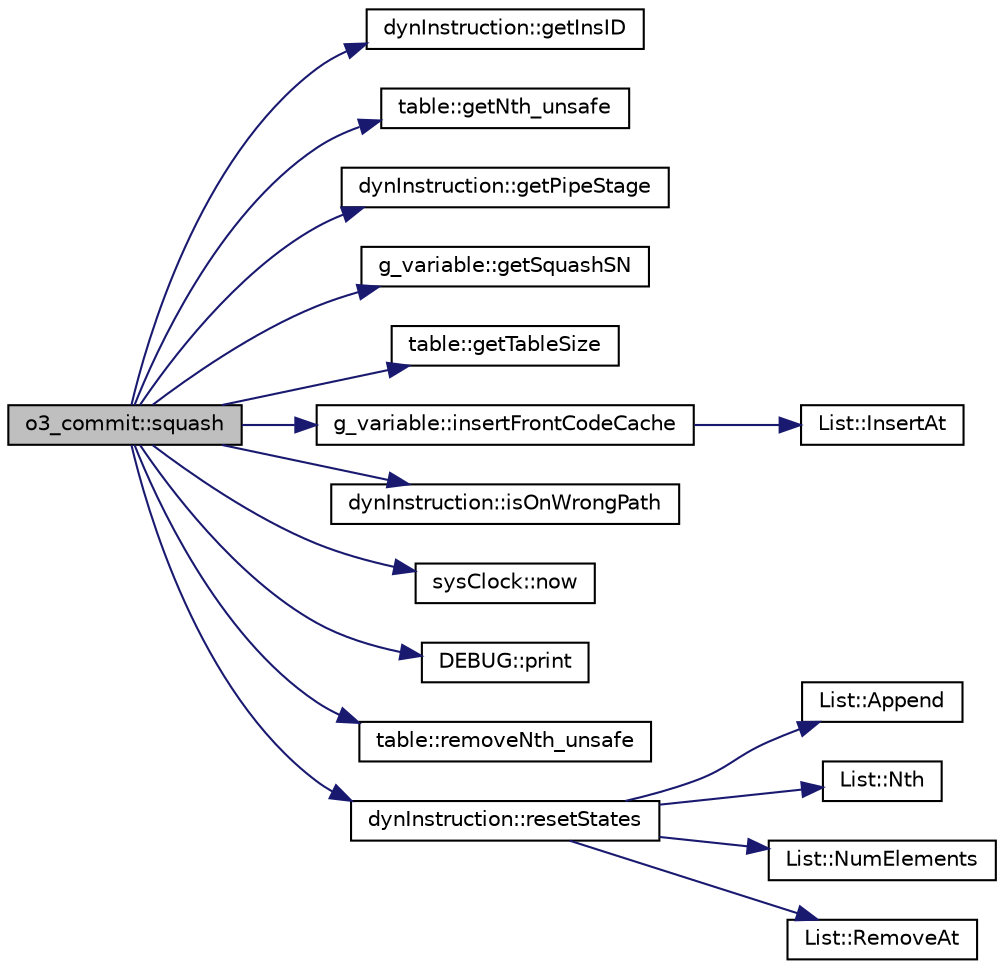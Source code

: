 digraph G
{
  edge [fontname="Helvetica",fontsize="10",labelfontname="Helvetica",labelfontsize="10"];
  node [fontname="Helvetica",fontsize="10",shape=record];
  rankdir=LR;
  Node1 [label="o3_commit::squash",height=0.2,width=0.4,color="black", fillcolor="grey75", style="filled" fontcolor="black"];
  Node1 -> Node2 [color="midnightblue",fontsize="10",style="solid"];
  Node2 [label="dynInstruction::getInsID",height=0.2,width=0.4,color="black", fillcolor="white", style="filled",URL="$classdynInstruction.html#ab38b8181f522daae77cb46d701fb5302"];
  Node1 -> Node3 [color="midnightblue",fontsize="10",style="solid"];
  Node3 [label="table::getNth_unsafe",height=0.2,width=0.4,color="black", fillcolor="white", style="filled",URL="$classtable.html#a20191b8e05f6882b38655c5fffb42389"];
  Node1 -> Node4 [color="midnightblue",fontsize="10",style="solid"];
  Node4 [label="dynInstruction::getPipeStage",height=0.2,width=0.4,color="black", fillcolor="white", style="filled",URL="$classdynInstruction.html#aeb07269dfde7d142e72e13cda8060c29"];
  Node1 -> Node5 [color="midnightblue",fontsize="10",style="solid"];
  Node5 [label="g_variable::getSquashSN",height=0.2,width=0.4,color="black", fillcolor="white", style="filled",URL="$structg__variable.html#a366fb213b96fa81e166dbe60a16c3e4f"];
  Node1 -> Node6 [color="midnightblue",fontsize="10",style="solid"];
  Node6 [label="table::getTableSize",height=0.2,width=0.4,color="black", fillcolor="white", style="filled",URL="$classtable.html#af9c07419ae48bd029f03a9e7ca29c43f"];
  Node1 -> Node7 [color="midnightblue",fontsize="10",style="solid"];
  Node7 [label="g_variable::insertFrontCodeCache",height=0.2,width=0.4,color="black", fillcolor="white", style="filled",URL="$structg__variable.html#ac6cd30370c34c5a0862aa9a4c56049db"];
  Node7 -> Node8 [color="midnightblue",fontsize="10",style="solid"];
  Node8 [label="List::InsertAt",height=0.2,width=0.4,color="black", fillcolor="white", style="filled",URL="$classList.html#a8d86a82c138b259da6fa0d046aed985b"];
  Node1 -> Node9 [color="midnightblue",fontsize="10",style="solid"];
  Node9 [label="dynInstruction::isOnWrongPath",height=0.2,width=0.4,color="black", fillcolor="white", style="filled",URL="$classdynInstruction.html#a9e5d4f7401d24394fcc9b77d818798b6"];
  Node1 -> Node10 [color="midnightblue",fontsize="10",style="solid"];
  Node10 [label="sysClock::now",height=0.2,width=0.4,color="black", fillcolor="white", style="filled",URL="$classsysClock.html#af027a57c8bc3d0dab4fe5a0f870b7d20"];
  Node1 -> Node11 [color="midnightblue",fontsize="10",style="solid"];
  Node11 [label="DEBUG::print",height=0.2,width=0.4,color="black", fillcolor="white", style="filled",URL="$classDEBUG.html#ab38f086785f7239084b735007297078a"];
  Node1 -> Node12 [color="midnightblue",fontsize="10",style="solid"];
  Node12 [label="table::removeNth_unsafe",height=0.2,width=0.4,color="black", fillcolor="white", style="filled",URL="$classtable.html#ae5c57c137b681a823a1bb0d830520e82"];
  Node1 -> Node13 [color="midnightblue",fontsize="10",style="solid"];
  Node13 [label="dynInstruction::resetStates",height=0.2,width=0.4,color="black", fillcolor="white", style="filled",URL="$classdynInstruction.html#a9d4e4bce20dd4c1fd4d85270d828550e"];
  Node13 -> Node14 [color="midnightblue",fontsize="10",style="solid"];
  Node14 [label="List::Append",height=0.2,width=0.4,color="black", fillcolor="white", style="filled",URL="$classList.html#a473190098e38206d0125b0737245e613"];
  Node13 -> Node15 [color="midnightblue",fontsize="10",style="solid"];
  Node15 [label="List::Nth",height=0.2,width=0.4,color="black", fillcolor="white", style="filled",URL="$classList.html#a5eb964816de33c85e1d46658ddf8c6c4"];
  Node13 -> Node16 [color="midnightblue",fontsize="10",style="solid"];
  Node16 [label="List::NumElements",height=0.2,width=0.4,color="black", fillcolor="white", style="filled",URL="$classList.html#ac2e9d50f703b01bf643fa6ce50837c26"];
  Node13 -> Node17 [color="midnightblue",fontsize="10",style="solid"];
  Node17 [label="List::RemoveAt",height=0.2,width=0.4,color="black", fillcolor="white", style="filled",URL="$classList.html#af17f72d263f90d53ea8501b5b1853470"];
}
